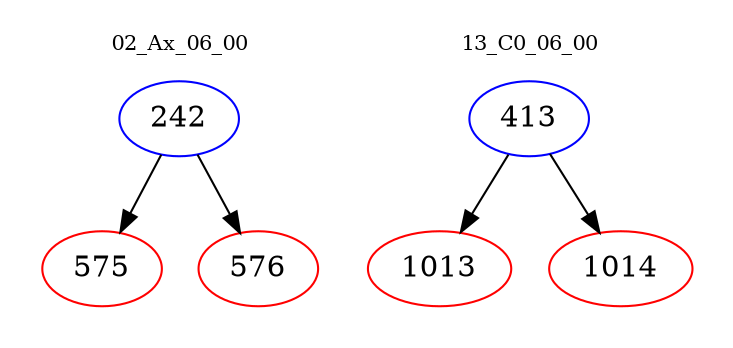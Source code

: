digraph{
subgraph cluster_0 {
color = white
label = "02_Ax_06_00";
fontsize=10;
T0_242 [label="242", color="blue"]
T0_242 -> T0_575 [color="black"]
T0_575 [label="575", color="red"]
T0_242 -> T0_576 [color="black"]
T0_576 [label="576", color="red"]
}
subgraph cluster_1 {
color = white
label = "13_C0_06_00";
fontsize=10;
T1_413 [label="413", color="blue"]
T1_413 -> T1_1013 [color="black"]
T1_1013 [label="1013", color="red"]
T1_413 -> T1_1014 [color="black"]
T1_1014 [label="1014", color="red"]
}
}

